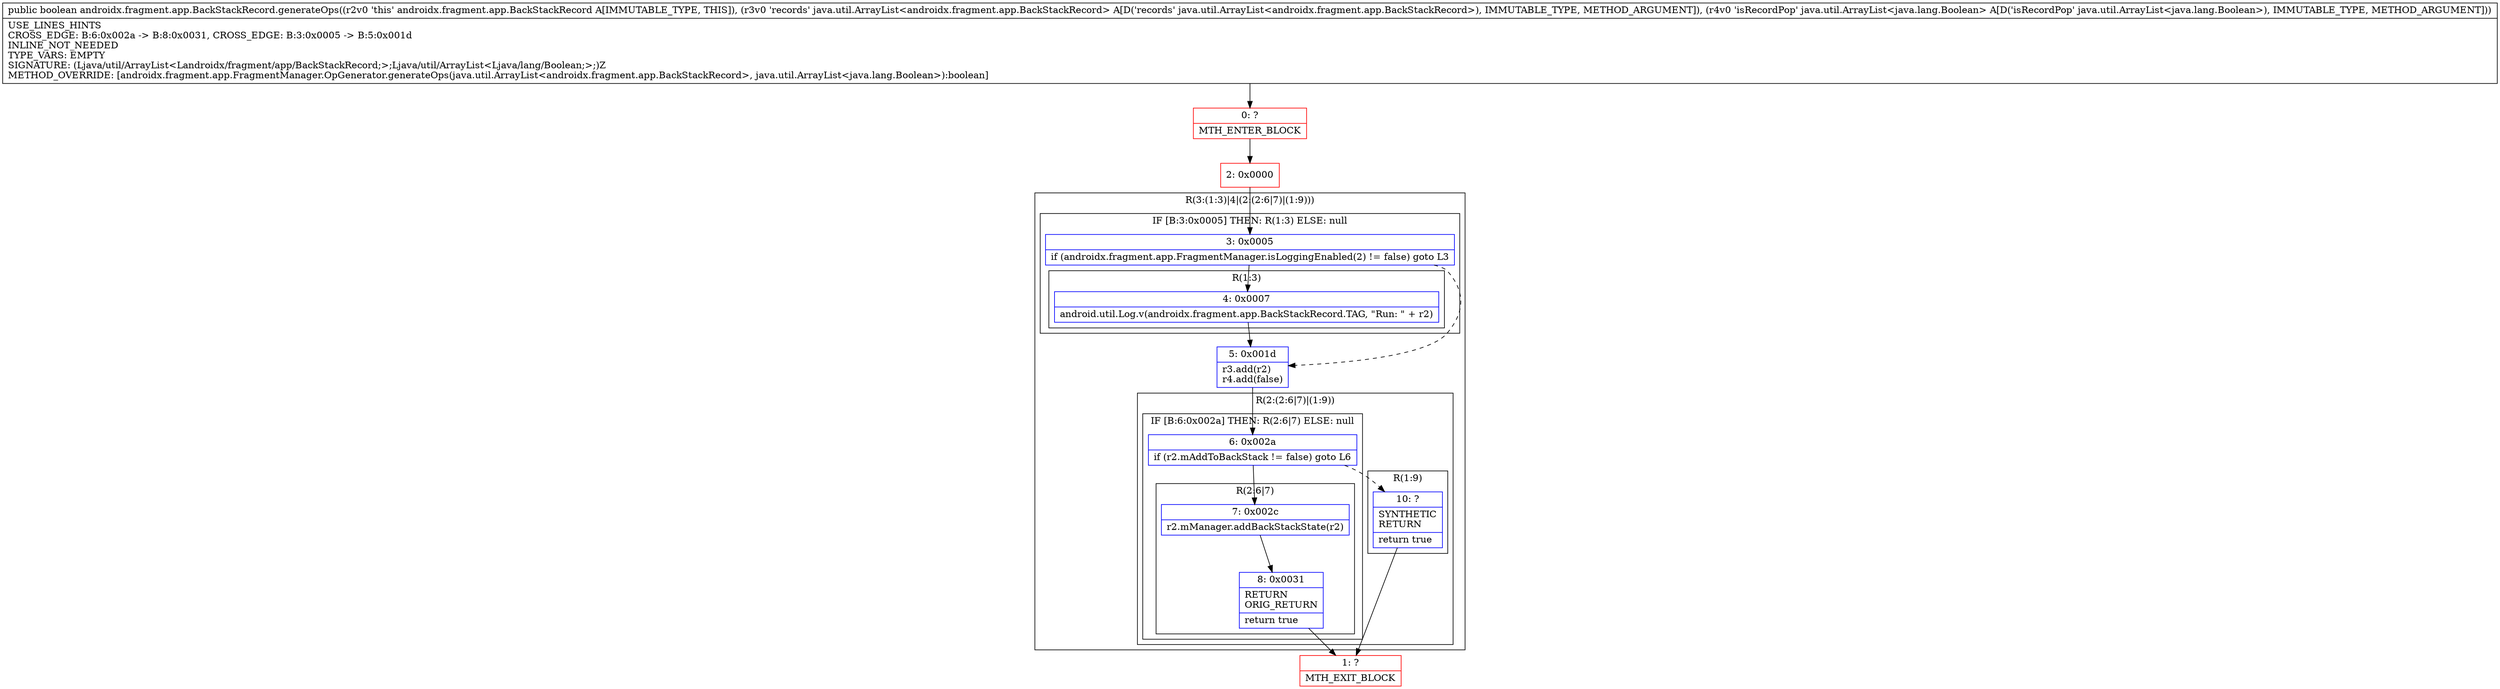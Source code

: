 digraph "CFG forandroidx.fragment.app.BackStackRecord.generateOps(Ljava\/util\/ArrayList;Ljava\/util\/ArrayList;)Z" {
subgraph cluster_Region_1611454860 {
label = "R(3:(1:3)|4|(2:(2:6|7)|(1:9)))";
node [shape=record,color=blue];
subgraph cluster_IfRegion_474219753 {
label = "IF [B:3:0x0005] THEN: R(1:3) ELSE: null";
node [shape=record,color=blue];
Node_3 [shape=record,label="{3\:\ 0x0005|if (androidx.fragment.app.FragmentManager.isLoggingEnabled(2) != false) goto L3\l}"];
subgraph cluster_Region_733055022 {
label = "R(1:3)";
node [shape=record,color=blue];
Node_4 [shape=record,label="{4\:\ 0x0007|android.util.Log.v(androidx.fragment.app.BackStackRecord.TAG, \"Run: \" + r2)\l}"];
}
}
Node_5 [shape=record,label="{5\:\ 0x001d|r3.add(r2)\lr4.add(false)\l}"];
subgraph cluster_Region_2058810115 {
label = "R(2:(2:6|7)|(1:9))";
node [shape=record,color=blue];
subgraph cluster_IfRegion_2087748960 {
label = "IF [B:6:0x002a] THEN: R(2:6|7) ELSE: null";
node [shape=record,color=blue];
Node_6 [shape=record,label="{6\:\ 0x002a|if (r2.mAddToBackStack != false) goto L6\l}"];
subgraph cluster_Region_1076864331 {
label = "R(2:6|7)";
node [shape=record,color=blue];
Node_7 [shape=record,label="{7\:\ 0x002c|r2.mManager.addBackStackState(r2)\l}"];
Node_8 [shape=record,label="{8\:\ 0x0031|RETURN\lORIG_RETURN\l|return true\l}"];
}
}
subgraph cluster_Region_1744348568 {
label = "R(1:9)";
node [shape=record,color=blue];
Node_10 [shape=record,label="{10\:\ ?|SYNTHETIC\lRETURN\l|return true\l}"];
}
}
}
Node_0 [shape=record,color=red,label="{0\:\ ?|MTH_ENTER_BLOCK\l}"];
Node_2 [shape=record,color=red,label="{2\:\ 0x0000}"];
Node_1 [shape=record,color=red,label="{1\:\ ?|MTH_EXIT_BLOCK\l}"];
MethodNode[shape=record,label="{public boolean androidx.fragment.app.BackStackRecord.generateOps((r2v0 'this' androidx.fragment.app.BackStackRecord A[IMMUTABLE_TYPE, THIS]), (r3v0 'records' java.util.ArrayList\<androidx.fragment.app.BackStackRecord\> A[D('records' java.util.ArrayList\<androidx.fragment.app.BackStackRecord\>), IMMUTABLE_TYPE, METHOD_ARGUMENT]), (r4v0 'isRecordPop' java.util.ArrayList\<java.lang.Boolean\> A[D('isRecordPop' java.util.ArrayList\<java.lang.Boolean\>), IMMUTABLE_TYPE, METHOD_ARGUMENT]))  | USE_LINES_HINTS\lCROSS_EDGE: B:6:0x002a \-\> B:8:0x0031, CROSS_EDGE: B:3:0x0005 \-\> B:5:0x001d\lINLINE_NOT_NEEDED\lTYPE_VARS: EMPTY\lSIGNATURE: (Ljava\/util\/ArrayList\<Landroidx\/fragment\/app\/BackStackRecord;\>;Ljava\/util\/ArrayList\<Ljava\/lang\/Boolean;\>;)Z\lMETHOD_OVERRIDE: [androidx.fragment.app.FragmentManager.OpGenerator.generateOps(java.util.ArrayList\<androidx.fragment.app.BackStackRecord\>, java.util.ArrayList\<java.lang.Boolean\>):boolean]\l}"];
MethodNode -> Node_0;Node_3 -> Node_4;
Node_3 -> Node_5[style=dashed];
Node_4 -> Node_5;
Node_5 -> Node_6;
Node_6 -> Node_7;
Node_6 -> Node_10[style=dashed];
Node_7 -> Node_8;
Node_8 -> Node_1;
Node_10 -> Node_1;
Node_0 -> Node_2;
Node_2 -> Node_3;
}

